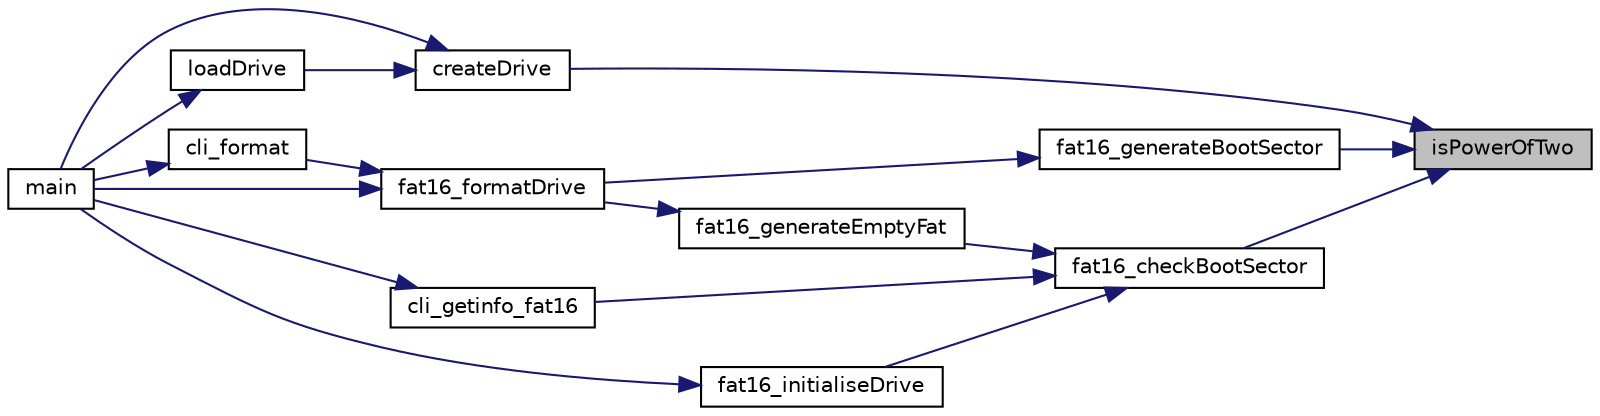 digraph "isPowerOfTwo"
{
 // LATEX_PDF_SIZE
  edge [fontname="Helvetica",fontsize="10",labelfontname="Helvetica",labelfontsize="10"];
  node [fontname="Helvetica",fontsize="10",shape=record];
  rankdir="RL";
  Node1 [label="isPowerOfTwo",height=0.2,width=0.4,color="black", fillcolor="grey75", style="filled", fontcolor="black",tooltip="Utility."];
  Node1 -> Node2 [dir="back",color="midnightblue",fontsize="10",style="solid",fontname="Helvetica"];
  Node2 [label="createDrive",height=0.2,width=0.4,color="black", fillcolor="white", style="filled",URL="$v_d_i_s_k__drive_8h.html#a1d4f3b809b8e87e2d02893c9c8d3bb6e",tooltip="Creates a new vDrive."];
  Node2 -> Node3 [dir="back",color="midnightblue",fontsize="10",style="solid",fontname="Helvetica"];
  Node3 [label="loadDrive",height=0.2,width=0.4,color="black", fillcolor="white", style="filled",URL="$v_d_i_s_k__drive_8h.html#ac82238bd0fc0f23787f4aa30e96fc3cd",tooltip="Loads drive from a (real) file."];
  Node3 -> Node4 [dir="back",color="midnightblue",fontsize="10",style="solid",fontname="Helvetica"];
  Node4 [label="main",height=0.2,width=0.4,color="black", fillcolor="white", style="filled",URL="$vdisk__cli_8c.html#a0ddf1224851353fc92bfbff6f499fa97",tooltip=" "];
  Node2 -> Node4 [dir="back",color="midnightblue",fontsize="10",style="solid",fontname="Helvetica"];
  Node1 -> Node5 [dir="back",color="midnightblue",fontsize="10",style="solid",fontname="Helvetica"];
  Node5 [label="fat16_checkBootSector",height=0.2,width=0.4,color="black", fillcolor="white", style="filled",URL="$v_d_i_s_k__fat16_8h.html#a8d02d6056c9bbb761059e902ca164f62",tooltip="Checks the boot sector to see if it appears to have a valid FAT16 format."];
  Node5 -> Node6 [dir="back",color="midnightblue",fontsize="10",style="solid",fontname="Helvetica"];
  Node6 [label="cli_getinfo_fat16",height=0.2,width=0.4,color="black", fillcolor="white", style="filled",URL="$vdisk__cli_8c.html#a66da281b8144a562929968a869e1e3cf",tooltip=" "];
  Node6 -> Node4 [dir="back",color="midnightblue",fontsize="10",style="solid",fontname="Helvetica"];
  Node5 -> Node7 [dir="back",color="midnightblue",fontsize="10",style="solid",fontname="Helvetica"];
  Node7 [label="fat16_generateEmptyFat",height=0.2,width=0.4,color="black", fillcolor="white", style="filled",URL="$v_d_i_s_k__fat16_8h.html#a092a5b501ff5886398c54e1f9a04a36d",tooltip="Generates new empty FAT16."];
  Node7 -> Node8 [dir="back",color="midnightblue",fontsize="10",style="solid",fontname="Helvetica"];
  Node8 [label="fat16_formatDrive",height=0.2,width=0.4,color="black", fillcolor="white", style="filled",URL="$v_d_i_s_k__fat16_8h.html#a78f036e379c1db130ecaeeea3a54b80f",tooltip="Formats given drive to FAT16."];
  Node8 -> Node9 [dir="back",color="midnightblue",fontsize="10",style="solid",fontname="Helvetica"];
  Node9 [label="cli_format",height=0.2,width=0.4,color="black", fillcolor="white", style="filled",URL="$vdisk__cli_8c.html#a10448a157bb138cd677e8fcad4275d02",tooltip=" "];
  Node9 -> Node4 [dir="back",color="midnightblue",fontsize="10",style="solid",fontname="Helvetica"];
  Node8 -> Node4 [dir="back",color="midnightblue",fontsize="10",style="solid",fontname="Helvetica"];
  Node5 -> Node10 [dir="back",color="midnightblue",fontsize="10",style="solid",fontname="Helvetica"];
  Node10 [label="fat16_initialiseDrive",height=0.2,width=0.4,color="black", fillcolor="white", style="filled",URL="$v_d_i_s_k__fat16_8h.html#a3c78de06897bfc7c01590ecec1d53a4f",tooltip="Initialises drive with FAT16 filesystem on it (Loads FAT into RAM)."];
  Node10 -> Node4 [dir="back",color="midnightblue",fontsize="10",style="solid",fontname="Helvetica"];
  Node1 -> Node11 [dir="back",color="midnightblue",fontsize="10",style="solid",fontname="Helvetica"];
  Node11 [label="fat16_generateBootSector",height=0.2,width=0.4,color="black", fillcolor="white", style="filled",URL="$v_d_i_s_k__fat16_8h.html#a69a9709ca9f88ade283ab066cd0e0242",tooltip="Generates a boot sector for given drive with given parameters."];
  Node11 -> Node8 [dir="back",color="midnightblue",fontsize="10",style="solid",fontname="Helvetica"];
}
